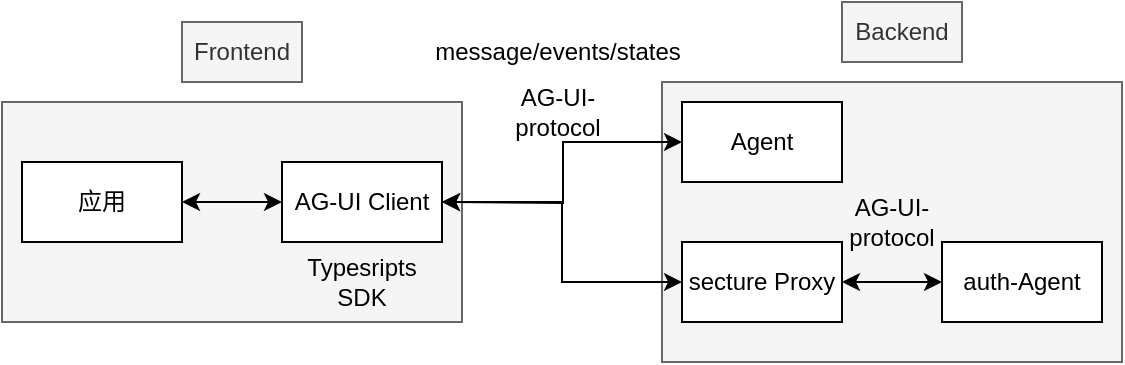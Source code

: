 <mxfile version="27.1.6">
  <diagram name="CS-architecture" id="3vEm6hnFPwGwPbrzBiIy">
    <mxGraphModel dx="1173" dy="590" grid="1" gridSize="10" guides="1" tooltips="1" connect="1" arrows="1" fold="1" page="1" pageScale="1" pageWidth="827" pageHeight="1169" math="0" shadow="0">
      <root>
        <mxCell id="0" />
        <mxCell id="1" parent="0" />
        <mxCell id="-pzjf09Z7Ce4oyXuGotg-5" value="" style="rounded=0;whiteSpace=wrap;html=1;fillColor=#f5f5f5;fontColor=#333333;strokeColor=#666666;" vertex="1" parent="1">
          <mxGeometry x="20" y="320" width="230" height="110" as="geometry" />
        </mxCell>
        <mxCell id="VSIVKDDZYlFFrAzunZms-15" value="" style="rounded=0;whiteSpace=wrap;html=1;fillColor=#f5f5f5;fontColor=#333333;strokeColor=#666666;" parent="1" vertex="1">
          <mxGeometry x="350" y="310" width="230" height="140" as="geometry" />
        </mxCell>
        <mxCell id="VSIVKDDZYlFFrAzunZms-7" style="edgeStyle=orthogonalEdgeStyle;rounded=0;orthogonalLoop=1;jettySize=auto;html=1;entryX=0;entryY=0.5;entryDx=0;entryDy=0;startArrow=classic;startFill=1;" parent="1" source="VSIVKDDZYlFFrAzunZms-1" target="VSIVKDDZYlFFrAzunZms-6" edge="1">
          <mxGeometry relative="1" as="geometry" />
        </mxCell>
        <mxCell id="VSIVKDDZYlFFrAzunZms-1" value="应用" style="rounded=0;whiteSpace=wrap;html=1;" parent="1" vertex="1">
          <mxGeometry x="30" y="350" width="80" height="40" as="geometry" />
        </mxCell>
        <mxCell id="VSIVKDDZYlFFrAzunZms-12" style="edgeStyle=orthogonalEdgeStyle;rounded=0;orthogonalLoop=1;jettySize=auto;html=1;entryX=0;entryY=0.5;entryDx=0;entryDy=0;startArrow=classic;startFill=1;" parent="1" target="VSIVKDDZYlFFrAzunZms-8" edge="1">
          <mxGeometry relative="1" as="geometry">
            <mxPoint x="240" y="370" as="sourcePoint" />
          </mxGeometry>
        </mxCell>
        <mxCell id="VSIVKDDZYlFFrAzunZms-6" value="AG-UI Client" style="rounded=0;whiteSpace=wrap;html=1;" parent="1" vertex="1">
          <mxGeometry x="160" y="350" width="80" height="40" as="geometry" />
        </mxCell>
        <mxCell id="VSIVKDDZYlFFrAzunZms-8" value="Agent" style="rounded=0;whiteSpace=wrap;html=1;" parent="1" vertex="1">
          <mxGeometry x="360" y="320" width="80" height="40" as="geometry" />
        </mxCell>
        <mxCell id="VSIVKDDZYlFFrAzunZms-9" value="auth-Agent" style="rounded=0;whiteSpace=wrap;html=1;" parent="1" vertex="1">
          <mxGeometry x="490" y="390" width="80" height="40" as="geometry" />
        </mxCell>
        <mxCell id="VSIVKDDZYlFFrAzunZms-13" style="edgeStyle=orthogonalEdgeStyle;rounded=0;orthogonalLoop=1;jettySize=auto;html=1;entryX=0;entryY=0.5;entryDx=0;entryDy=0;startArrow=classic;startFill=1;" parent="1" source="VSIVKDDZYlFFrAzunZms-10" target="VSIVKDDZYlFFrAzunZms-9" edge="1">
          <mxGeometry relative="1" as="geometry" />
        </mxCell>
        <mxCell id="VSIVKDDZYlFFrAzunZms-14" style="edgeStyle=orthogonalEdgeStyle;rounded=0;orthogonalLoop=1;jettySize=auto;html=1;exitX=0;exitY=0.5;exitDx=0;exitDy=0;entryX=1;entryY=0.5;entryDx=0;entryDy=0;startArrow=classic;startFill=1;" parent="1" source="VSIVKDDZYlFFrAzunZms-10" target="VSIVKDDZYlFFrAzunZms-6" edge="1">
          <mxGeometry relative="1" as="geometry" />
        </mxCell>
        <mxCell id="VSIVKDDZYlFFrAzunZms-10" value="secture Proxy" style="rounded=0;whiteSpace=wrap;html=1;" parent="1" vertex="1">
          <mxGeometry x="360" y="390" width="80" height="40" as="geometry" />
        </mxCell>
        <mxCell id="VSIVKDDZYlFFrAzunZms-16" value="Backend" style="text;html=1;align=center;verticalAlign=middle;whiteSpace=wrap;rounded=0;fillColor=#f5f5f5;fontColor=#333333;strokeColor=#666666;" parent="1" vertex="1">
          <mxGeometry x="440" y="270" width="60" height="30" as="geometry" />
        </mxCell>
        <mxCell id="-pzjf09Z7Ce4oyXuGotg-1" value="AG-UI-protocol" style="text;html=1;align=center;verticalAlign=middle;whiteSpace=wrap;rounded=0;" vertex="1" parent="1">
          <mxGeometry x="268" y="310" width="60" height="30" as="geometry" />
        </mxCell>
        <mxCell id="-pzjf09Z7Ce4oyXuGotg-2" value="AG-UI-protocol" style="text;html=1;align=center;verticalAlign=middle;whiteSpace=wrap;rounded=0;" vertex="1" parent="1">
          <mxGeometry x="435" y="365" width="60" height="30" as="geometry" />
        </mxCell>
        <mxCell id="-pzjf09Z7Ce4oyXuGotg-3" value="Typesripts&lt;div&gt;SDK&lt;/div&gt;" style="text;html=1;align=center;verticalAlign=middle;whiteSpace=wrap;rounded=0;" vertex="1" parent="1">
          <mxGeometry x="170" y="395" width="60" height="30" as="geometry" />
        </mxCell>
        <mxCell id="-pzjf09Z7Ce4oyXuGotg-4" value="Frontend" style="text;html=1;align=center;verticalAlign=middle;whiteSpace=wrap;rounded=0;fillColor=#f5f5f5;fontColor=#333333;strokeColor=#666666;" vertex="1" parent="1">
          <mxGeometry x="110" y="280" width="60" height="30" as="geometry" />
        </mxCell>
        <mxCell id="-pzjf09Z7Ce4oyXuGotg-6" value="message/events/states" style="text;html=1;align=center;verticalAlign=middle;whiteSpace=wrap;rounded=0;" vertex="1" parent="1">
          <mxGeometry x="268" y="280" width="60" height="30" as="geometry" />
        </mxCell>
      </root>
    </mxGraphModel>
  </diagram>
</mxfile>
